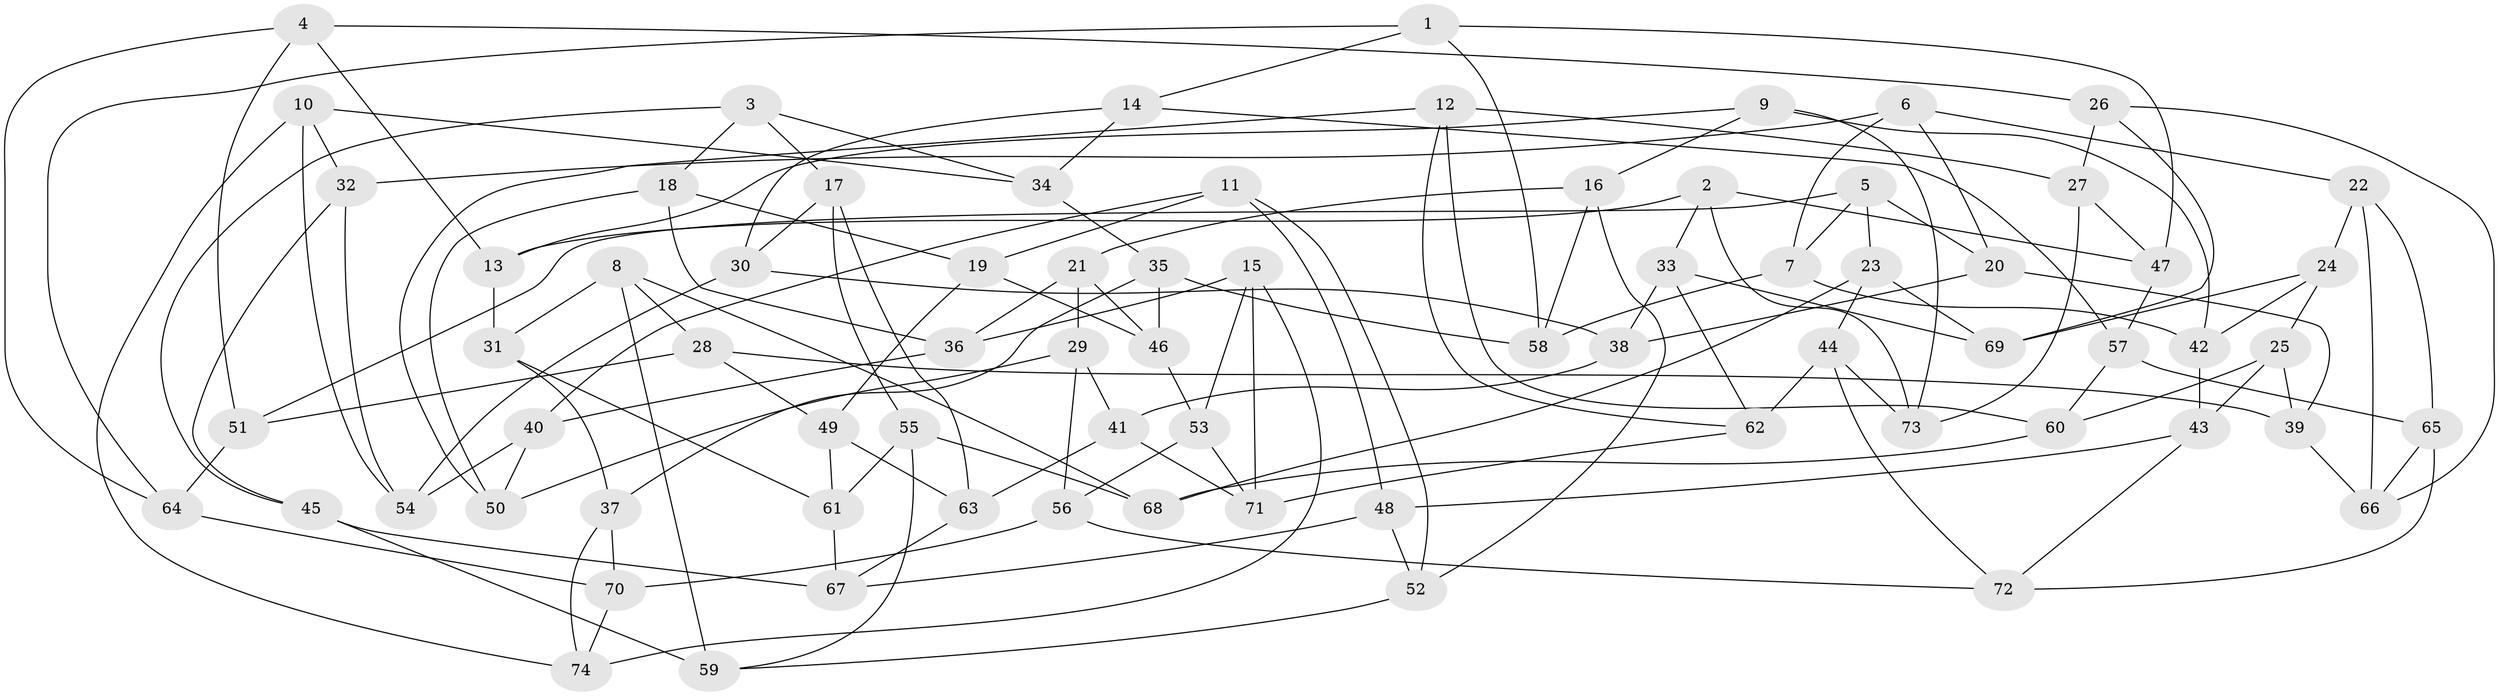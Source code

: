 // Generated by graph-tools (version 1.1) at 2025/38/03/09/25 02:38:06]
// undirected, 74 vertices, 148 edges
graph export_dot {
graph [start="1"]
  node [color=gray90,style=filled];
  1;
  2;
  3;
  4;
  5;
  6;
  7;
  8;
  9;
  10;
  11;
  12;
  13;
  14;
  15;
  16;
  17;
  18;
  19;
  20;
  21;
  22;
  23;
  24;
  25;
  26;
  27;
  28;
  29;
  30;
  31;
  32;
  33;
  34;
  35;
  36;
  37;
  38;
  39;
  40;
  41;
  42;
  43;
  44;
  45;
  46;
  47;
  48;
  49;
  50;
  51;
  52;
  53;
  54;
  55;
  56;
  57;
  58;
  59;
  60;
  61;
  62;
  63;
  64;
  65;
  66;
  67;
  68;
  69;
  70;
  71;
  72;
  73;
  74;
  1 -- 64;
  1 -- 47;
  1 -- 14;
  1 -- 58;
  2 -- 33;
  2 -- 13;
  2 -- 47;
  2 -- 73;
  3 -- 17;
  3 -- 18;
  3 -- 34;
  3 -- 45;
  4 -- 26;
  4 -- 51;
  4 -- 64;
  4 -- 13;
  5 -- 51;
  5 -- 23;
  5 -- 7;
  5 -- 20;
  6 -- 20;
  6 -- 7;
  6 -- 32;
  6 -- 22;
  7 -- 58;
  7 -- 42;
  8 -- 28;
  8 -- 31;
  8 -- 68;
  8 -- 59;
  9 -- 42;
  9 -- 16;
  9 -- 13;
  9 -- 73;
  10 -- 32;
  10 -- 54;
  10 -- 34;
  10 -- 74;
  11 -- 40;
  11 -- 48;
  11 -- 19;
  11 -- 52;
  12 -- 50;
  12 -- 62;
  12 -- 60;
  12 -- 27;
  13 -- 31;
  14 -- 57;
  14 -- 30;
  14 -- 34;
  15 -- 71;
  15 -- 53;
  15 -- 74;
  15 -- 36;
  16 -- 58;
  16 -- 52;
  16 -- 21;
  17 -- 63;
  17 -- 55;
  17 -- 30;
  18 -- 19;
  18 -- 36;
  18 -- 50;
  19 -- 49;
  19 -- 46;
  20 -- 38;
  20 -- 39;
  21 -- 46;
  21 -- 29;
  21 -- 36;
  22 -- 24;
  22 -- 65;
  22 -- 66;
  23 -- 68;
  23 -- 69;
  23 -- 44;
  24 -- 69;
  24 -- 42;
  24 -- 25;
  25 -- 39;
  25 -- 43;
  25 -- 60;
  26 -- 27;
  26 -- 69;
  26 -- 66;
  27 -- 47;
  27 -- 73;
  28 -- 49;
  28 -- 39;
  28 -- 51;
  29 -- 41;
  29 -- 50;
  29 -- 56;
  30 -- 38;
  30 -- 54;
  31 -- 37;
  31 -- 61;
  32 -- 54;
  32 -- 45;
  33 -- 38;
  33 -- 62;
  33 -- 69;
  34 -- 35;
  35 -- 46;
  35 -- 37;
  35 -- 58;
  36 -- 40;
  37 -- 70;
  37 -- 74;
  38 -- 41;
  39 -- 66;
  40 -- 54;
  40 -- 50;
  41 -- 63;
  41 -- 71;
  42 -- 43;
  43 -- 72;
  43 -- 48;
  44 -- 62;
  44 -- 73;
  44 -- 72;
  45 -- 59;
  45 -- 67;
  46 -- 53;
  47 -- 57;
  48 -- 52;
  48 -- 67;
  49 -- 61;
  49 -- 63;
  51 -- 64;
  52 -- 59;
  53 -- 71;
  53 -- 56;
  55 -- 61;
  55 -- 59;
  55 -- 68;
  56 -- 72;
  56 -- 70;
  57 -- 65;
  57 -- 60;
  60 -- 68;
  61 -- 67;
  62 -- 71;
  63 -- 67;
  64 -- 70;
  65 -- 66;
  65 -- 72;
  70 -- 74;
}
